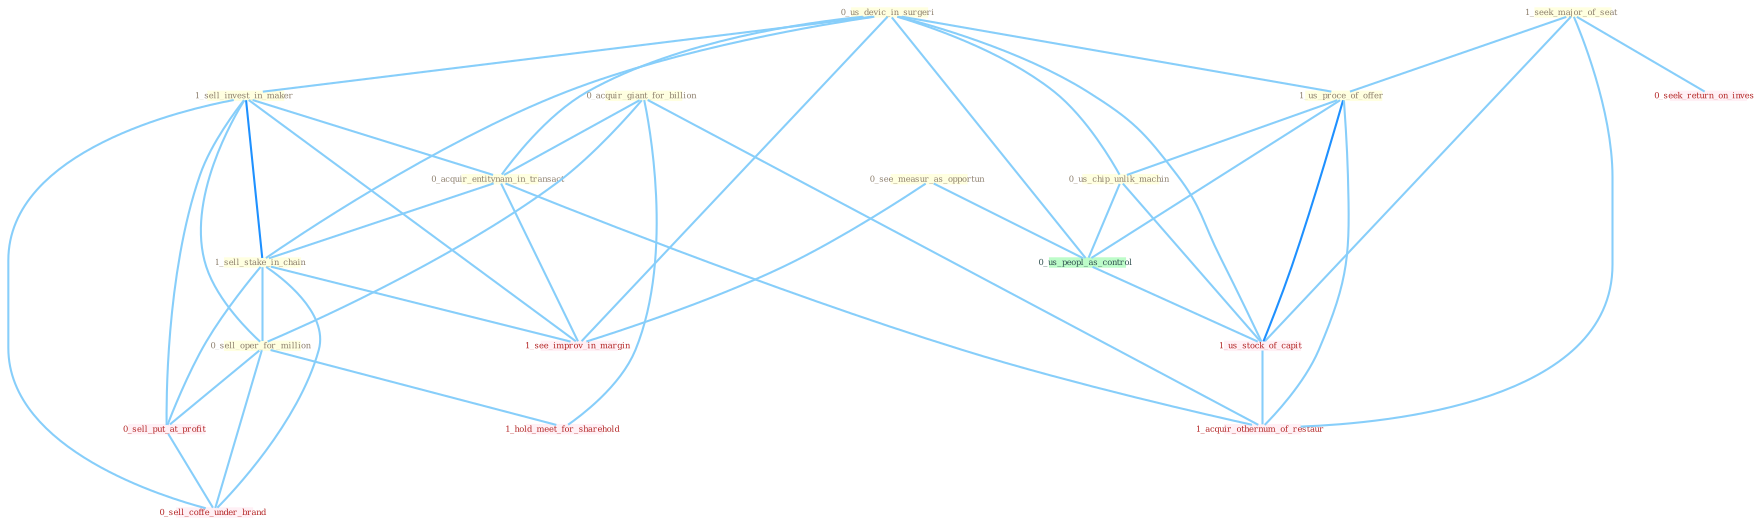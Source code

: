 Graph G{ 
    node
    [shape=polygon,style=filled,width=.5,height=.06,color="#BDFCC9",fixedsize=true,fontsize=4,
    fontcolor="#2f4f4f"];
    {node
    [color="#ffffe0", fontcolor="#8b7d6b"] "0_us_devic_in_surgeri " "1_sell_invest_in_maker " "0_acquir_giant_for_billion " "0_acquir_entitynam_in_transact " "1_sell_stake_in_chain " "1_seek_major_of_seat " "0_see_measur_as_opportun " "1_us_proce_of_offer " "0_us_chip_unlik_machin " "0_sell_oper_for_million "}
{node [color="#fff0f5", fontcolor="#b22222"] "0_sell_put_at_profit " "0_seek_return_on_invest " "1_us_stock_of_capit " "1_see_improv_in_margin " "0_sell_coffe_under_brand " "1_hold_meet_for_sharehold " "1_acquir_othernum_of_restaur "}
edge [color="#B0E2FF"];

	"0_us_devic_in_surgeri " -- "1_sell_invest_in_maker " [w="1", color="#87cefa" ];
	"0_us_devic_in_surgeri " -- "0_acquir_entitynam_in_transact " [w="1", color="#87cefa" ];
	"0_us_devic_in_surgeri " -- "1_sell_stake_in_chain " [w="1", color="#87cefa" ];
	"0_us_devic_in_surgeri " -- "1_us_proce_of_offer " [w="1", color="#87cefa" ];
	"0_us_devic_in_surgeri " -- "0_us_chip_unlik_machin " [w="1", color="#87cefa" ];
	"0_us_devic_in_surgeri " -- "0_us_peopl_as_control " [w="1", color="#87cefa" ];
	"0_us_devic_in_surgeri " -- "1_us_stock_of_capit " [w="1", color="#87cefa" ];
	"0_us_devic_in_surgeri " -- "1_see_improv_in_margin " [w="1", color="#87cefa" ];
	"1_sell_invest_in_maker " -- "0_acquir_entitynam_in_transact " [w="1", color="#87cefa" ];
	"1_sell_invest_in_maker " -- "1_sell_stake_in_chain " [w="2", color="#1e90ff" , len=0.8];
	"1_sell_invest_in_maker " -- "0_sell_oper_for_million " [w="1", color="#87cefa" ];
	"1_sell_invest_in_maker " -- "0_sell_put_at_profit " [w="1", color="#87cefa" ];
	"1_sell_invest_in_maker " -- "1_see_improv_in_margin " [w="1", color="#87cefa" ];
	"1_sell_invest_in_maker " -- "0_sell_coffe_under_brand " [w="1", color="#87cefa" ];
	"0_acquir_giant_for_billion " -- "0_acquir_entitynam_in_transact " [w="1", color="#87cefa" ];
	"0_acquir_giant_for_billion " -- "0_sell_oper_for_million " [w="1", color="#87cefa" ];
	"0_acquir_giant_for_billion " -- "1_hold_meet_for_sharehold " [w="1", color="#87cefa" ];
	"0_acquir_giant_for_billion " -- "1_acquir_othernum_of_restaur " [w="1", color="#87cefa" ];
	"0_acquir_entitynam_in_transact " -- "1_sell_stake_in_chain " [w="1", color="#87cefa" ];
	"0_acquir_entitynam_in_transact " -- "1_see_improv_in_margin " [w="1", color="#87cefa" ];
	"0_acquir_entitynam_in_transact " -- "1_acquir_othernum_of_restaur " [w="1", color="#87cefa" ];
	"1_sell_stake_in_chain " -- "0_sell_oper_for_million " [w="1", color="#87cefa" ];
	"1_sell_stake_in_chain " -- "0_sell_put_at_profit " [w="1", color="#87cefa" ];
	"1_sell_stake_in_chain " -- "1_see_improv_in_margin " [w="1", color="#87cefa" ];
	"1_sell_stake_in_chain " -- "0_sell_coffe_under_brand " [w="1", color="#87cefa" ];
	"1_seek_major_of_seat " -- "1_us_proce_of_offer " [w="1", color="#87cefa" ];
	"1_seek_major_of_seat " -- "0_seek_return_on_invest " [w="1", color="#87cefa" ];
	"1_seek_major_of_seat " -- "1_us_stock_of_capit " [w="1", color="#87cefa" ];
	"1_seek_major_of_seat " -- "1_acquir_othernum_of_restaur " [w="1", color="#87cefa" ];
	"0_see_measur_as_opportun " -- "0_us_peopl_as_control " [w="1", color="#87cefa" ];
	"0_see_measur_as_opportun " -- "1_see_improv_in_margin " [w="1", color="#87cefa" ];
	"1_us_proce_of_offer " -- "0_us_chip_unlik_machin " [w="1", color="#87cefa" ];
	"1_us_proce_of_offer " -- "0_us_peopl_as_control " [w="1", color="#87cefa" ];
	"1_us_proce_of_offer " -- "1_us_stock_of_capit " [w="2", color="#1e90ff" , len=0.8];
	"1_us_proce_of_offer " -- "1_acquir_othernum_of_restaur " [w="1", color="#87cefa" ];
	"0_us_chip_unlik_machin " -- "0_us_peopl_as_control " [w="1", color="#87cefa" ];
	"0_us_chip_unlik_machin " -- "1_us_stock_of_capit " [w="1", color="#87cefa" ];
	"0_sell_oper_for_million " -- "0_sell_put_at_profit " [w="1", color="#87cefa" ];
	"0_sell_oper_for_million " -- "0_sell_coffe_under_brand " [w="1", color="#87cefa" ];
	"0_sell_oper_for_million " -- "1_hold_meet_for_sharehold " [w="1", color="#87cefa" ];
	"0_us_peopl_as_control " -- "1_us_stock_of_capit " [w="1", color="#87cefa" ];
	"0_sell_put_at_profit " -- "0_sell_coffe_under_brand " [w="1", color="#87cefa" ];
	"1_us_stock_of_capit " -- "1_acquir_othernum_of_restaur " [w="1", color="#87cefa" ];
}